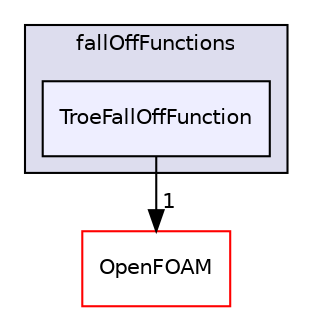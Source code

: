 digraph "src/thermophysicalModels/specie/reaction/reactionRate/fallOffFunctions/TroeFallOffFunction" {
  bgcolor=transparent;
  compound=true
  node [ fontsize="10", fontname="Helvetica"];
  edge [ labelfontsize="10", labelfontname="Helvetica"];
  subgraph clusterdir_0ed38e6dbdad451b33e6b8c399596aaa {
    graph [ bgcolor="#ddddee", pencolor="black", label="fallOffFunctions" fontname="Helvetica", fontsize="10", URL="dir_0ed38e6dbdad451b33e6b8c399596aaa.html"]
  dir_b87749d03fa0b7da491c1f75eb208a98 [shape=box, label="TroeFallOffFunction", style="filled", fillcolor="#eeeeff", pencolor="black", URL="dir_b87749d03fa0b7da491c1f75eb208a98.html"];
  }
  dir_c5473ff19b20e6ec4dfe5c310b3778a8 [shape=box label="OpenFOAM" color="red" URL="dir_c5473ff19b20e6ec4dfe5c310b3778a8.html"];
  dir_b87749d03fa0b7da491c1f75eb208a98->dir_c5473ff19b20e6ec4dfe5c310b3778a8 [headlabel="1", labeldistance=1.5 headhref="dir_002884_001888.html"];
}
